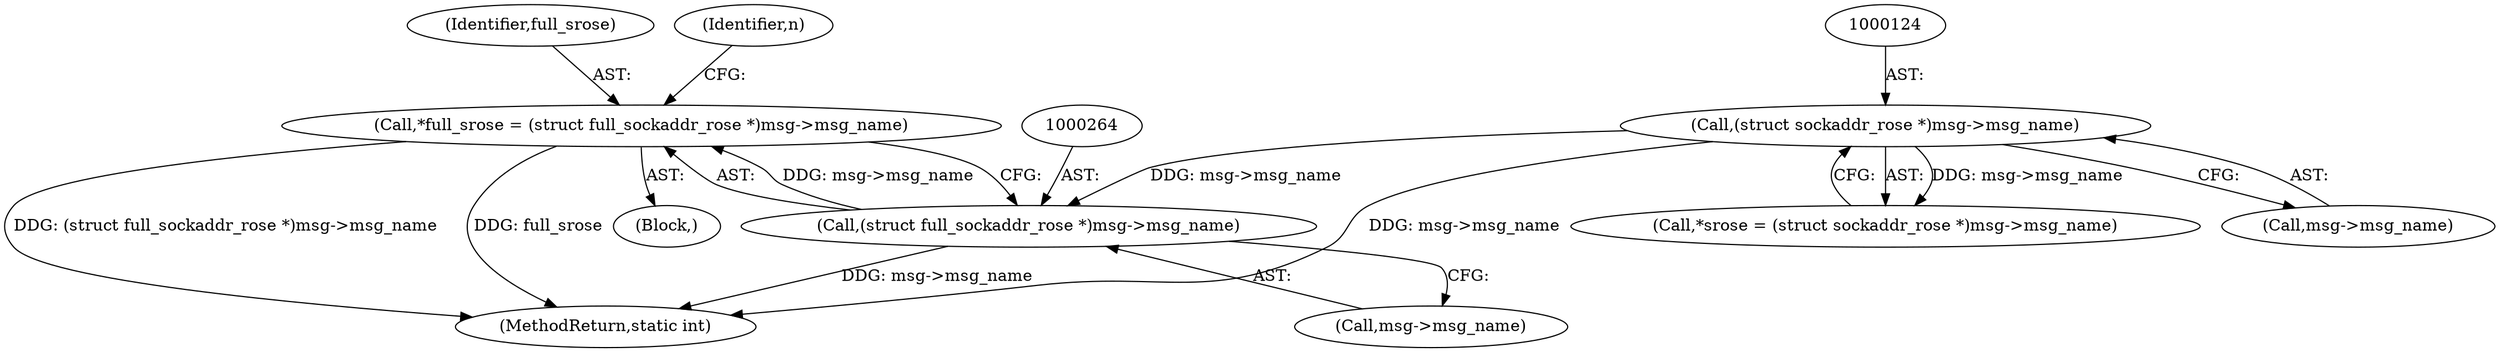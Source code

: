 digraph "1_linux_f3d3342602f8bcbf37d7c46641cb9bca7618eb1c_28@pointer" {
"1000261" [label="(Call,*full_srose = (struct full_sockaddr_rose *)msg->msg_name)"];
"1000263" [label="(Call,(struct full_sockaddr_rose *)msg->msg_name)"];
"1000123" [label="(Call,(struct sockaddr_rose *)msg->msg_name)"];
"1000270" [label="(Identifier,n)"];
"1000259" [label="(Block,)"];
"1000121" [label="(Call,*srose = (struct sockaddr_rose *)msg->msg_name)"];
"1000330" [label="(MethodReturn,static int)"];
"1000263" [label="(Call,(struct full_sockaddr_rose *)msg->msg_name)"];
"1000125" [label="(Call,msg->msg_name)"];
"1000123" [label="(Call,(struct sockaddr_rose *)msg->msg_name)"];
"1000262" [label="(Identifier,full_srose)"];
"1000265" [label="(Call,msg->msg_name)"];
"1000261" [label="(Call,*full_srose = (struct full_sockaddr_rose *)msg->msg_name)"];
"1000261" -> "1000259"  [label="AST: "];
"1000261" -> "1000263"  [label="CFG: "];
"1000262" -> "1000261"  [label="AST: "];
"1000263" -> "1000261"  [label="AST: "];
"1000270" -> "1000261"  [label="CFG: "];
"1000261" -> "1000330"  [label="DDG: (struct full_sockaddr_rose *)msg->msg_name"];
"1000261" -> "1000330"  [label="DDG: full_srose"];
"1000263" -> "1000261"  [label="DDG: msg->msg_name"];
"1000263" -> "1000265"  [label="CFG: "];
"1000264" -> "1000263"  [label="AST: "];
"1000265" -> "1000263"  [label="AST: "];
"1000263" -> "1000330"  [label="DDG: msg->msg_name"];
"1000123" -> "1000263"  [label="DDG: msg->msg_name"];
"1000123" -> "1000121"  [label="AST: "];
"1000123" -> "1000125"  [label="CFG: "];
"1000124" -> "1000123"  [label="AST: "];
"1000125" -> "1000123"  [label="AST: "];
"1000121" -> "1000123"  [label="CFG: "];
"1000123" -> "1000330"  [label="DDG: msg->msg_name"];
"1000123" -> "1000121"  [label="DDG: msg->msg_name"];
}
